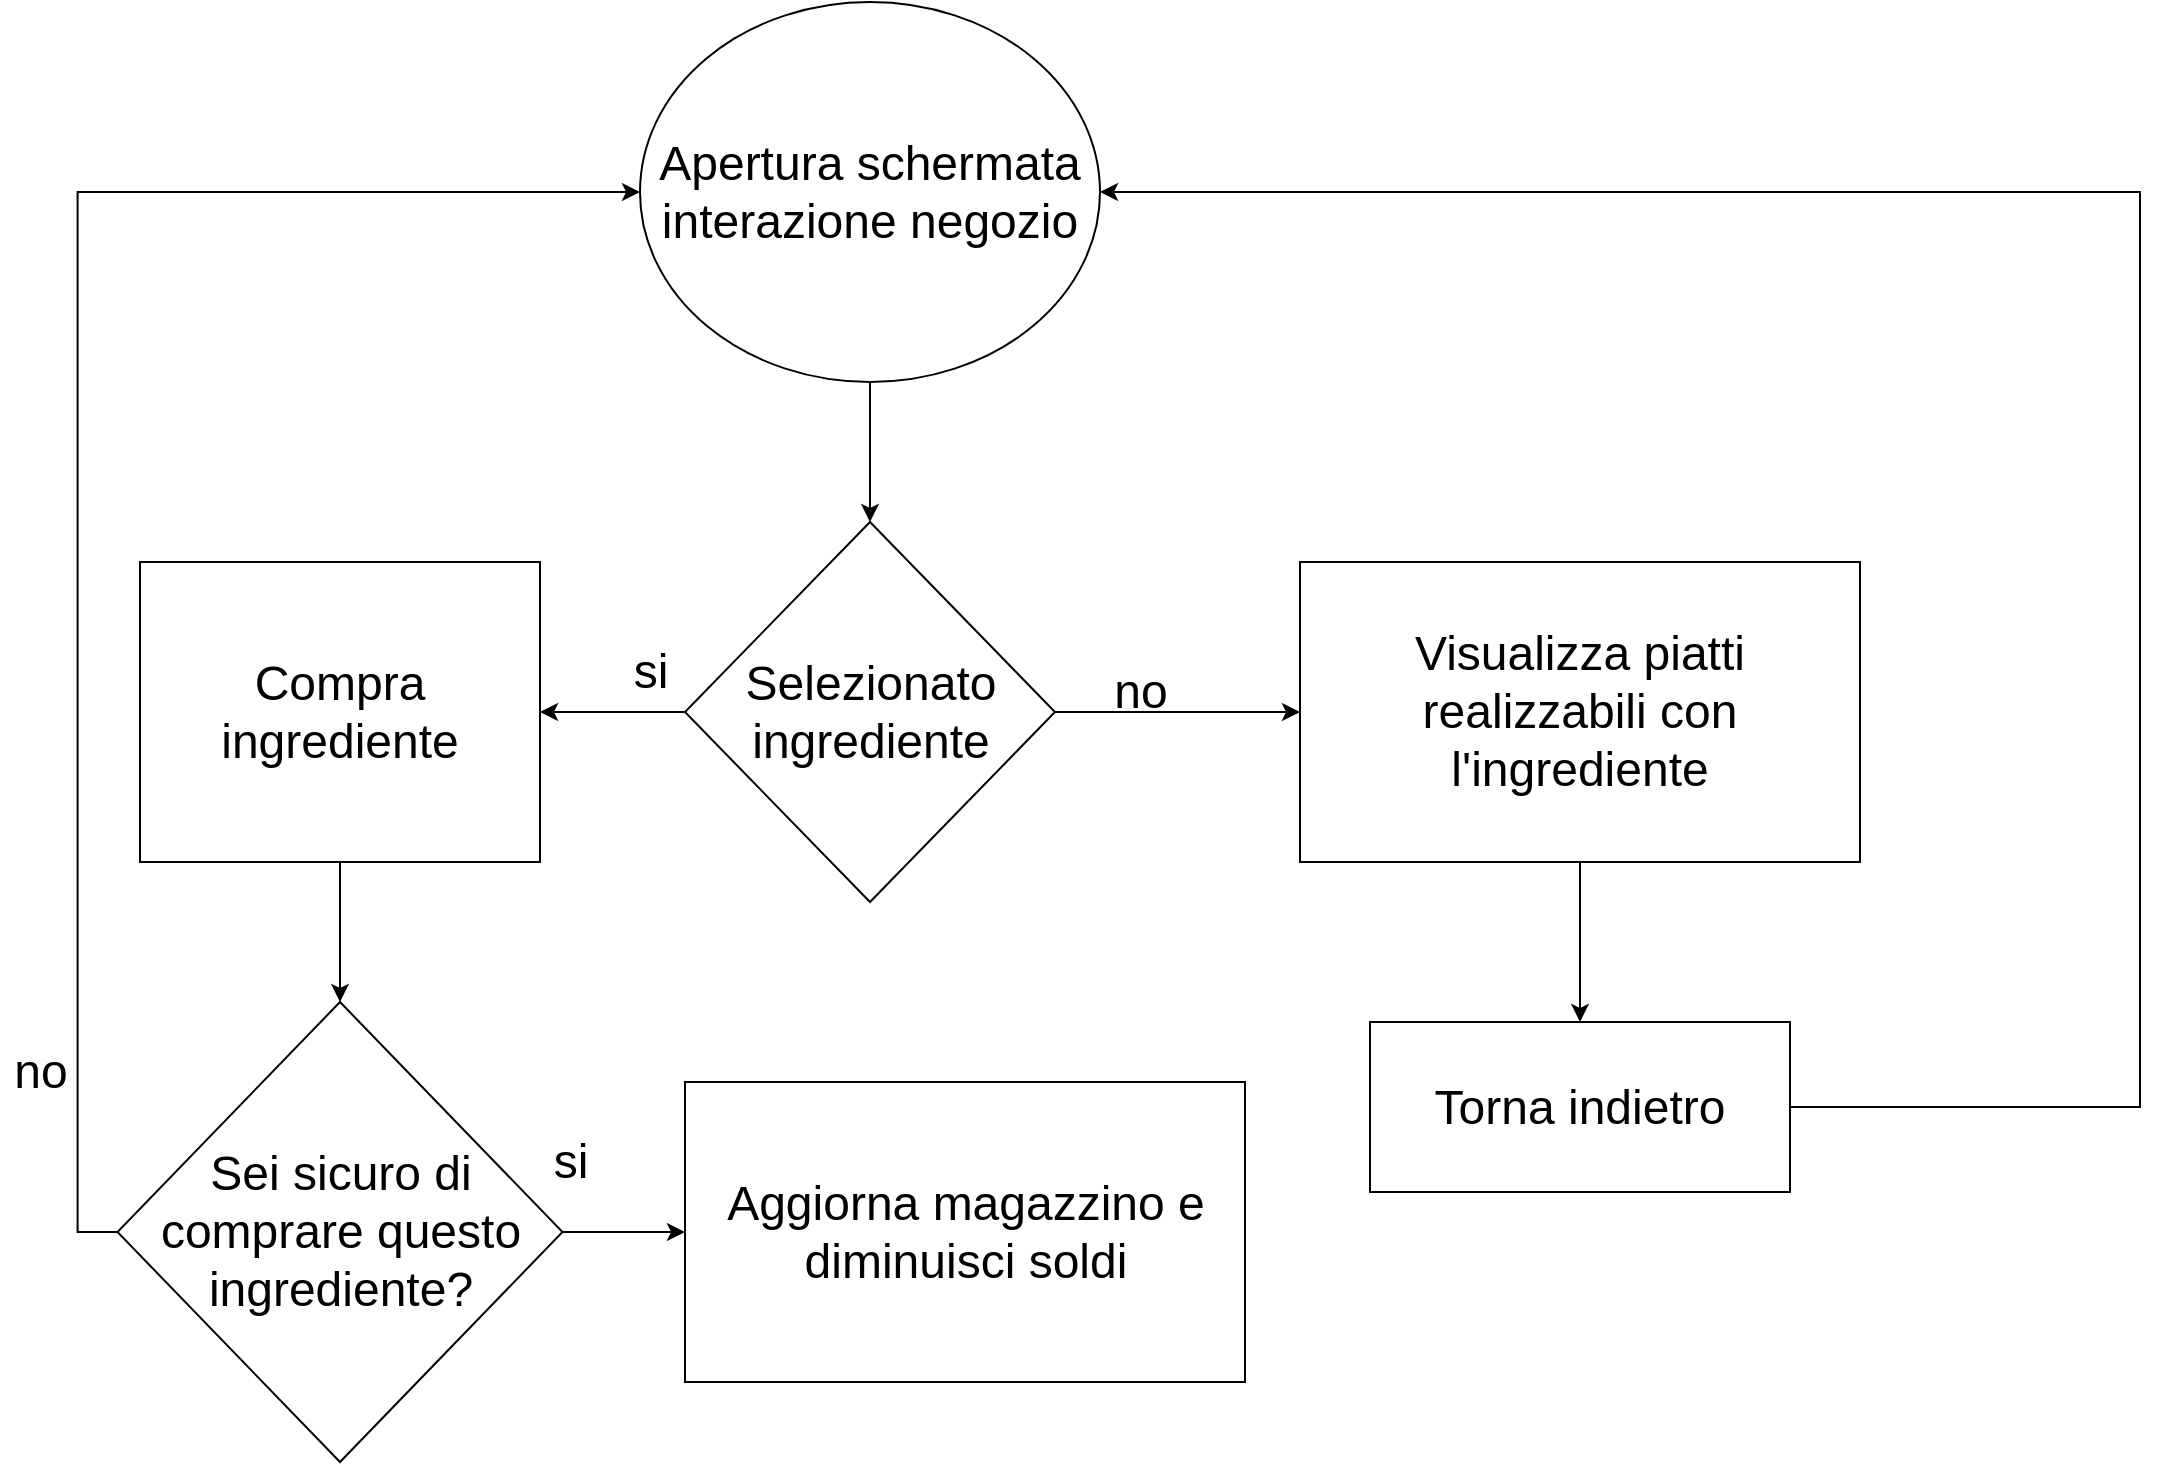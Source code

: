 <mxfile version="18.0.6" type="device"><diagram id="ISdyqh9uEjT6HNJVzfY7" name="Page-1"><mxGraphModel dx="2445" dy="1396" grid="1" gridSize="10" guides="1" tooltips="1" connect="1" arrows="1" fold="1" page="1" pageScale="1" pageWidth="850" pageHeight="1100" math="0" shadow="0"><root><mxCell id="0"/><mxCell id="1" parent="0"/><mxCell id="4dXPI7KWilZhXQsW0AYG-1" style="edgeStyle=orthogonalEdgeStyle;rounded=0;orthogonalLoop=1;jettySize=auto;html=1;exitX=0.5;exitY=1;exitDx=0;exitDy=0;entryX=0.5;entryY=0;entryDx=0;entryDy=0;fontSize=24;" parent="1" source="4dXPI7KWilZhXQsW0AYG-2" target="4dXPI7KWilZhXQsW0AYG-5" edge="1"><mxGeometry relative="1" as="geometry"/></mxCell><mxCell id="4dXPI7KWilZhXQsW0AYG-2" value="Apertura schermata interazione negozio" style="ellipse;whiteSpace=wrap;html=1;fontSize=24;" parent="1" vertex="1"><mxGeometry x="70" y="180" width="230" height="190" as="geometry"/></mxCell><mxCell id="4dXPI7KWilZhXQsW0AYG-3" style="edgeStyle=orthogonalEdgeStyle;rounded=0;orthogonalLoop=1;jettySize=auto;html=1;exitX=0;exitY=0.5;exitDx=0;exitDy=0;fontSize=24;" parent="1" source="4dXPI7KWilZhXQsW0AYG-5" target="4dXPI7KWilZhXQsW0AYG-7" edge="1"><mxGeometry relative="1" as="geometry"/></mxCell><mxCell id="4dXPI7KWilZhXQsW0AYG-4" style="edgeStyle=orthogonalEdgeStyle;rounded=0;orthogonalLoop=1;jettySize=auto;html=1;exitX=1;exitY=0.5;exitDx=0;exitDy=0;fontSize=24;" parent="1" source="4dXPI7KWilZhXQsW0AYG-5" target="4dXPI7KWilZhXQsW0AYG-27" edge="1"><mxGeometry relative="1" as="geometry"><mxPoint x="412.5" y="785" as="sourcePoint"/></mxGeometry></mxCell><mxCell id="4dXPI7KWilZhXQsW0AYG-5" value="Selezionato ingrediente" style="rhombus;whiteSpace=wrap;html=1;fontSize=24;" parent="1" vertex="1"><mxGeometry x="92.5" y="440" width="185" height="190" as="geometry"/></mxCell><mxCell id="4dXPI7KWilZhXQsW0AYG-6" style="edgeStyle=orthogonalEdgeStyle;rounded=0;orthogonalLoop=1;jettySize=auto;html=1;exitX=0.5;exitY=1;exitDx=0;exitDy=0;fontSize=24;entryX=0.5;entryY=0;entryDx=0;entryDy=0;" parent="1" source="4dXPI7KWilZhXQsW0AYG-7" target="SolV27F_MKlO9dvR9VGS-6" edge="1"><mxGeometry relative="1" as="geometry"><mxPoint x="-80" y="670" as="targetPoint"/><mxPoint x="-40" y="680" as="sourcePoint"/></mxGeometry></mxCell><mxCell id="4dXPI7KWilZhXQsW0AYG-7" value="Compra ingrediente" style="rounded=0;whiteSpace=wrap;html=1;fontSize=24;" parent="1" vertex="1"><mxGeometry x="-180" y="460" width="200" height="150" as="geometry"/></mxCell><mxCell id="4dXPI7KWilZhXQsW0AYG-8" value="si" style="text;html=1;align=center;verticalAlign=middle;resizable=0;points=[];autosize=1;strokeColor=none;fillColor=none;fontSize=24;" parent="1" vertex="1"><mxGeometry x="60" y="500" width="30" height="30" as="geometry"/></mxCell><mxCell id="4dXPI7KWilZhXQsW0AYG-9" style="edgeStyle=orthogonalEdgeStyle;rounded=0;orthogonalLoop=1;jettySize=auto;html=1;exitX=0.5;exitY=1;exitDx=0;exitDy=0;entryX=0.5;entryY=0;entryDx=0;entryDy=0;fontSize=24;" parent="1" source="4dXPI7KWilZhXQsW0AYG-27" target="4dXPI7KWilZhXQsW0AYG-12" edge="1"><mxGeometry relative="1" as="geometry"/></mxCell><mxCell id="4dXPI7KWilZhXQsW0AYG-10" value="no" style="text;html=1;align=center;verticalAlign=middle;resizable=0;points=[];autosize=1;strokeColor=none;fillColor=none;fontSize=24;" parent="1" vertex="1"><mxGeometry x="300" y="510" width="40" height="30" as="geometry"/></mxCell><mxCell id="4dXPI7KWilZhXQsW0AYG-12" value="Torna indietro" style="whiteSpace=wrap;html=1;fontSize=24;" parent="1" vertex="1"><mxGeometry x="435" y="690" width="210" height="85" as="geometry"/></mxCell><mxCell id="4dXPI7KWilZhXQsW0AYG-14" style="edgeStyle=orthogonalEdgeStyle;rounded=0;orthogonalLoop=1;jettySize=auto;html=1;exitX=1;exitY=0.5;exitDx=0;exitDy=0;fontSize=24;entryX=1;entryY=0.5;entryDx=0;entryDy=0;" parent="1" source="4dXPI7KWilZhXQsW0AYG-12" target="4dXPI7KWilZhXQsW0AYG-2" edge="1"><mxGeometry relative="1" as="geometry"><mxPoint x="451.6" y="1200" as="targetPoint"/><Array as="points"><mxPoint x="820" y="733"/><mxPoint x="820" y="275"/></Array><mxPoint x="540" y="1070" as="sourcePoint"/></mxGeometry></mxCell><mxCell id="4dXPI7KWilZhXQsW0AYG-27" value="Visualizza piatti realizzabili con l'ingrediente" style="rounded=0;whiteSpace=wrap;html=1;fontSize=24;" parent="1" vertex="1"><mxGeometry x="400" y="460" width="280" height="150" as="geometry"/></mxCell><mxCell id="4dXPI7KWilZhXQsW0AYG-30" value="Aggiorna magazzino e diminuisci soldi" style="rounded=0;whiteSpace=wrap;html=1;fontSize=24;" parent="1" vertex="1"><mxGeometry x="92.5" y="720" width="280" height="150" as="geometry"/></mxCell><mxCell id="SolV27F_MKlO9dvR9VGS-4" style="edgeStyle=orthogonalEdgeStyle;rounded=0;orthogonalLoop=1;jettySize=auto;html=1;exitX=0;exitY=0.5;exitDx=0;exitDy=0;fontSize=24;entryX=0;entryY=0.5;entryDx=0;entryDy=0;" edge="1" parent="1" source="SolV27F_MKlO9dvR9VGS-6" target="4dXPI7KWilZhXQsW0AYG-2"><mxGeometry relative="1" as="geometry"><mxPoint x="-250" y="785.0" as="targetPoint"/></mxGeometry></mxCell><mxCell id="SolV27F_MKlO9dvR9VGS-5" style="edgeStyle=orthogonalEdgeStyle;rounded=0;orthogonalLoop=1;jettySize=auto;html=1;exitX=1;exitY=0.5;exitDx=0;exitDy=0;fontSize=24;entryX=0;entryY=0.5;entryDx=0;entryDy=0;" edge="1" parent="1" source="SolV27F_MKlO9dvR9VGS-6" target="4dXPI7KWilZhXQsW0AYG-30"><mxGeometry relative="1" as="geometry"><mxPoint x="142.5" y="1035" as="sourcePoint"/><mxPoint x="80" y="750" as="targetPoint"/></mxGeometry></mxCell><mxCell id="SolV27F_MKlO9dvR9VGS-6" value="Sei sicuro di comprare questo ingrediente?" style="rhombus;whiteSpace=wrap;html=1;fontSize=24;" vertex="1" parent="1"><mxGeometry x="-191.25" y="680" width="222.5" height="230" as="geometry"/></mxCell><mxCell id="SolV27F_MKlO9dvR9VGS-7" value="si" style="text;html=1;align=center;verticalAlign=middle;resizable=0;points=[];autosize=1;strokeColor=none;fillColor=none;fontSize=24;" vertex="1" parent="1"><mxGeometry x="20" y="745" width="30" height="30" as="geometry"/></mxCell><mxCell id="SolV27F_MKlO9dvR9VGS-8" value="no" style="text;html=1;align=center;verticalAlign=middle;resizable=0;points=[];autosize=1;strokeColor=none;fillColor=none;fontSize=24;" vertex="1" parent="1"><mxGeometry x="-250" y="700" width="40" height="30" as="geometry"/></mxCell></root></mxGraphModel></diagram></mxfile>